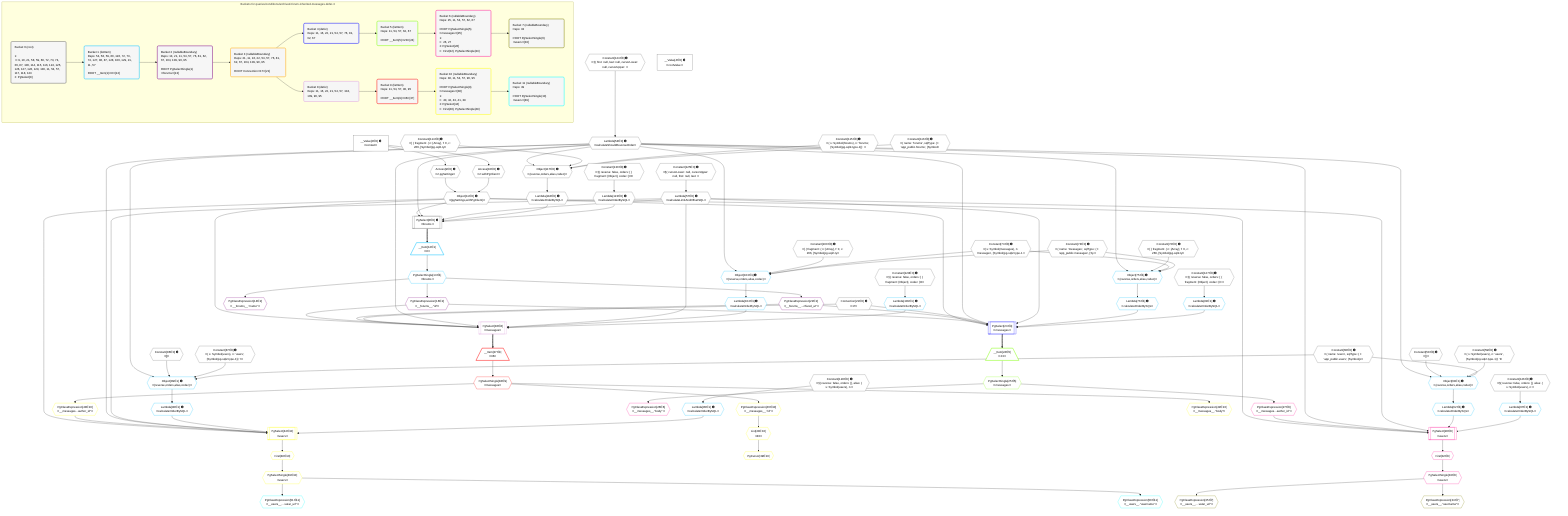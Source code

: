 %%{init: {'themeVariables': { 'fontSize': '12px'}}}%%
graph TD
    classDef path fill:#eee,stroke:#000,color:#000
    classDef plan fill:#fff,stroke-width:1px,color:#000
    classDef itemplan fill:#fff,stroke-width:2px,color:#000
    classDef unbatchedplan fill:#dff,stroke-width:1px,color:#000
    classDef sideeffectplan fill:#fcc,stroke-width:2px,color:#000
    classDef bucket fill:#f6f6f6,color:#000,stroke-width:2px,text-align:left


    %% plan dependencies
    PgSelect8[["PgSelect[8∈0] ➊<br />ᐸforumsᐳ"]]:::plan
    Object11{{"Object[11∈0] ➊<br />ᐸ{pgSettings,withPgClient}ᐳ"}}:::plan
    Lambda54{{"Lambda[54∈0] ➊<br />ᐸcalculateShouldReverseOrderᐳ"}}:::plan
    Lambda57{{"Lambda[57∈0] ➊<br />ᐸcalculateLimitAndOffsetSQLᐳ"}}:::plan
    Lambda118{{"Lambda[118∈0] ➊<br />ᐸcalculateOrderBySQLᐳ"}}:::plan
    Lambda123{{"Lambda[123∈0] ➊<br />ᐸcalculateOrderBySQLᐳ"}}:::plan
    Object11 & Lambda54 & Lambda57 & Lambda118 & Lambda123 --> PgSelect8
    Object117{{"Object[117∈0] ➊<br />ᐸ{reverse,orders,alias,codec}ᐳ"}}:::plan
    Constant114{{"Constant[114∈0] ➊<br />ᐸ[ { fragment: { n: [Array], f: 0, c: 266, [Symbol(pg-sql2-tyᐳ"}}:::plan
    Constant115{{"Constant[115∈0] ➊<br />ᐸ{ s: Symbol(forums), n: 'forums', [Symbol(pg-sql2-type-1)]: ᐳ"}}:::plan
    Constant116{{"Constant[116∈0] ➊<br />ᐸ{ name: 'forums', sqlType: { t: 'app_public.forums', [Symbolᐳ"}}:::plan
    Lambda54 & Constant114 & Constant115 & Constant116 --> Object117
    Access9{{"Access[9∈0] ➊<br />ᐸ2.pgSettingsᐳ"}}:::plan
    Access10{{"Access[10∈0] ➊<br />ᐸ2.withPgClientᐳ"}}:::plan
    Access9 & Access10 --> Object11
    __Value2["__Value[2∈0] ➊<br />ᐸcontextᐳ"]:::plan
    __Value2 --> Access9
    __Value2 --> Access10
    Constant124{{"Constant[124∈0] ➊<br />ᐸ§{ first: null, last: null, cursorLower: null, cursorUpper: ᐳ"}}:::plan
    Constant124 --> Lambda54
    Constant125{{"Constant[125∈0] ➊<br />ᐸ§{ cursorLower: null, cursorUpper: null, first: null, last: ᐳ"}}:::plan
    Constant125 --> Lambda57
    Object117 --> Lambda118
    Constant130{{"Constant[130∈0] ➊<br />ᐸ§{ reverse: false, orders: [ { fragment: [Object], codec: [Oᐳ"}}:::plan
    Constant130 --> Lambda123
    __Value4["__Value[4∈0] ➊<br />ᐸrootValueᐳ"]:::plan
    Connection21{{"Connection[21∈0] ➊<br />ᐸ17ᐳ"}}:::plan
    Constant58{{"Constant[58∈0] ➊<br />ᐸ[]ᐳ"}}:::plan
    Constant59{{"Constant[59∈0] ➊<br />ᐸ{ s: Symbol(users), n: 'users', [Symbol(pg-sql2-type-1)]: 'Iᐳ"}}:::plan
    Constant60{{"Constant[60∈0] ➊<br />ᐸ{ name: 'users', sqlType: { t: 'app_public.users', [Symbol(pᐳ"}}:::plan
    Constant72{{"Constant[72∈0] ➊<br />ᐸ[ { fragment: { n: [Array], f: 0, c: 266, [Symbol(pg-sql2-tyᐳ"}}:::plan
    Constant73{{"Constant[73∈0] ➊<br />ᐸ{ s: Symbol(messages), n: 'messages', [Symbol(pg-sql2-type-1ᐳ"}}:::plan
    Constant74{{"Constant[74∈0] ➊<br />ᐸ{ name: 'messages', sqlType: { t: 'app_public.messages', [Syᐳ"}}:::plan
    Constant86{{"Constant[86∈0] ➊<br />ᐸ[]ᐳ"}}:::plan
    Constant87{{"Constant[87∈0] ➊<br />ᐸ{ s: Symbol(users), n: 'users', [Symbol(pg-sql2-type-1)]: 'Iᐳ"}}:::plan
    Constant100{{"Constant[100∈0] ➊<br />ᐸ[ { fragment: { n: [Array], f: 0, c: 266, [Symbol(pg-sql2-tyᐳ"}}:::plan
    Constant126{{"Constant[126∈0] ➊<br />ᐸ§{ reverse: false, orders: [], alias: { s: Symbol(users), n:ᐳ"}}:::plan
    Constant127{{"Constant[127∈0] ➊<br />ᐸ§{ reverse: false, orders: [ { fragment: [Object], codec: [Oᐳ"}}:::plan
    Constant128{{"Constant[128∈0] ➊<br />ᐸ§{ reverse: false, orders: [], alias: { s: Symbol(users), n:ᐳ"}}:::plan
    Constant129{{"Constant[129∈0] ➊<br />ᐸ§{ reverse: false, orders: [ { fragment: [Object], codec: [Oᐳ"}}:::plan
    Object61{{"Object[61∈1] ➊<br />ᐸ{reverse,orders,alias,codec}ᐳ"}}:::plan
    Lambda54 & Constant58 & Constant59 & Constant60 --> Object61
    Object75{{"Object[75∈1] ➊<br />ᐸ{reverse,orders,alias,codec}ᐳ"}}:::plan
    Lambda54 & Constant72 & Constant73 & Constant74 --> Object75
    Object89{{"Object[89∈1] ➊<br />ᐸ{reverse,orders,alias,codec}ᐳ"}}:::plan
    Lambda54 & Constant86 & Constant87 & Constant60 --> Object89
    Object103{{"Object[103∈1] ➊<br />ᐸ{reverse,orders,alias,codec}ᐳ"}}:::plan
    Lambda54 & Constant100 & Constant73 & Constant74 --> Object103
    __Item12[/"__Item[12∈1]<br />ᐸ8ᐳ"\]:::itemplan
    PgSelect8 ==> __Item12
    PgSelectSingle13{{"PgSelectSingle[13∈1]<br />ᐸforumsᐳ"}}:::plan
    __Item12 --> PgSelectSingle13
    Lambda62{{"Lambda[62∈1] ➊<br />ᐸcalculateOrderBySQLᐳ"}}:::plan
    Object61 --> Lambda62
    Lambda67{{"Lambda[67∈1] ➊<br />ᐸcalculateOrderBySQLᐳ"}}:::plan
    Constant126 --> Lambda67
    Lambda76{{"Lambda[76∈1] ➊<br />ᐸcalculateOrderBySQLᐳ"}}:::plan
    Object75 --> Lambda76
    Lambda81{{"Lambda[81∈1] ➊<br />ᐸcalculateOrderBySQLᐳ"}}:::plan
    Constant127 --> Lambda81
    Lambda90{{"Lambda[90∈1] ➊<br />ᐸcalculateOrderBySQLᐳ"}}:::plan
    Object89 --> Lambda90
    Lambda95{{"Lambda[95∈1] ➊<br />ᐸcalculateOrderBySQLᐳ"}}:::plan
    Constant128 --> Lambda95
    Lambda104{{"Lambda[104∈1] ➊<br />ᐸcalculateOrderBySQLᐳ"}}:::plan
    Object103 --> Lambda104
    Lambda109{{"Lambda[109∈1] ➊<br />ᐸcalculateOrderBySQLᐳ"}}:::plan
    Constant129 --> Lambda109
    PgClassExpression14{{"PgClassExpression[14∈2]<br />ᐸ__forums__.”name”ᐳ"}}:::plan
    PgSelectSingle13 --> PgClassExpression14
    PgClassExpression16{{"PgClassExpression[16∈2]<br />ᐸ__forums__.”id”ᐳ"}}:::plan
    PgSelectSingle13 --> PgClassExpression16
    PgClassExpression22{{"PgClassExpression[22∈2]<br />ᐸ__forums__...chived_at”ᐳ"}}:::plan
    PgSelectSingle13 --> PgClassExpression22
    PgSelect23[["PgSelect[23∈4]<br />ᐸmessagesᐳ"]]:::plan
    Object11 & PgClassExpression16 & PgClassExpression22 & Connection21 & Lambda54 & Lambda57 & Lambda76 & Lambda81 --> PgSelect23
    __Item24[/"__Item[24∈5]<br />ᐸ23ᐳ"\]:::itemplan
    PgSelect23 ==> __Item24
    PgSelectSingle25{{"PgSelectSingle[25∈5]<br />ᐸmessagesᐳ"}}:::plan
    __Item24 --> PgSelectSingle25
    PgSelect28[["PgSelect[28∈6]<br />ᐸusersᐳ"]]:::plan
    PgClassExpression27{{"PgClassExpression[27∈6]<br />ᐸ__messages...author_id”ᐳ"}}:::plan
    Object11 & PgClassExpression27 & Lambda54 & Lambda57 & Lambda62 & Lambda67 --> PgSelect28
    PgClassExpression26{{"PgClassExpression[26∈6]<br />ᐸ__messages__.”body”ᐳ"}}:::plan
    PgSelectSingle25 --> PgClassExpression26
    PgSelectSingle25 --> PgClassExpression27
    First32{{"First[32∈6]"}}:::plan
    PgSelect28 --> First32
    PgSelectSingle33{{"PgSelectSingle[33∈6]<br />ᐸusersᐳ"}}:::plan
    First32 --> PgSelectSingle33
    PgClassExpression34{{"PgClassExpression[34∈7]<br />ᐸ__users__.”username”ᐳ"}}:::plan
    PgSelectSingle33 --> PgClassExpression34
    PgClassExpression35{{"PgClassExpression[35∈7]<br />ᐸ__users__....vatar_url”ᐳ"}}:::plan
    PgSelectSingle33 --> PgClassExpression35
    PgSelect36[["PgSelect[36∈8]<br />ᐸmessagesᐳ"]]:::plan
    Object11 & PgClassExpression16 & PgClassExpression22 & Connection21 & Lambda54 & Lambda57 & Lambda104 & Lambda109 --> PgSelect36
    __Item37[/"__Item[37∈9]<br />ᐸ36ᐳ"\]:::itemplan
    PgSelect36 ==> __Item37
    PgSelectSingle38{{"PgSelectSingle[38∈9]<br />ᐸmessagesᐳ"}}:::plan
    __Item37 --> PgSelectSingle38
    PgSelect44[["PgSelect[44∈10]<br />ᐸusersᐳ"]]:::plan
    PgClassExpression43{{"PgClassExpression[43∈10]<br />ᐸ__messages...author_id”ᐳ"}}:::plan
    Object11 & PgClassExpression43 & Lambda54 & Lambda57 & Lambda90 & Lambda95 --> PgSelect44
    PgCursor39{{"PgCursor[39∈10]"}}:::plan
    List41{{"List[41∈10]<br />ᐸ40ᐳ"}}:::plan
    List41 --> PgCursor39
    PgClassExpression40{{"PgClassExpression[40∈10]<br />ᐸ__messages__.”id”ᐳ"}}:::plan
    PgSelectSingle38 --> PgClassExpression40
    PgClassExpression40 --> List41
    PgClassExpression42{{"PgClassExpression[42∈10]<br />ᐸ__messages__.”body”ᐳ"}}:::plan
    PgSelectSingle38 --> PgClassExpression42
    PgSelectSingle38 --> PgClassExpression43
    First48{{"First[48∈10]"}}:::plan
    PgSelect44 --> First48
    PgSelectSingle49{{"PgSelectSingle[49∈10]<br />ᐸusersᐳ"}}:::plan
    First48 --> PgSelectSingle49
    PgClassExpression50{{"PgClassExpression[50∈11]<br />ᐸ__users__.”username”ᐳ"}}:::plan
    PgSelectSingle49 --> PgClassExpression50
    PgClassExpression51{{"PgClassExpression[51∈11]<br />ᐸ__users__....vatar_url”ᐳ"}}:::plan
    PgSelectSingle49 --> PgClassExpression51

    %% define steps

    subgraph "Buckets for queries/conditions/archived-forum-inherited-messages.defer-3"
    Bucket0("Bucket 0 (root)<br /><br />1: <br />ᐳ: 9, 10, 21, 58, 59, 60, 72, 73, 74, 86, 87, 100, 114, 115, 116, 124, 125, 126, 127, 128, 129, 130, 11, 54, 57, 117, 118, 123<br />2: PgSelect[8]"):::bucket
    classDef bucket0 stroke:#696969
    class Bucket0,__Value2,__Value4,PgSelect8,Access9,Access10,Object11,Connection21,Lambda54,Lambda57,Constant58,Constant59,Constant60,Constant72,Constant73,Constant74,Constant86,Constant87,Constant100,Constant114,Constant115,Constant116,Object117,Lambda118,Lambda123,Constant124,Constant125,Constant126,Constant127,Constant128,Constant129,Constant130 bucket0
    Bucket1("Bucket 1 (listItem)<br />Deps: 54, 58, 59, 60, 126, 72, 73, 74, 127, 86, 87, 128, 100, 129, 21, 11, 57<br /><br />ROOT __Item{1}ᐸ8ᐳ[12]"):::bucket
    classDef bucket1 stroke:#00bfff
    class Bucket1,__Item12,PgSelectSingle13,Object61,Lambda62,Lambda67,Object75,Lambda76,Lambda81,Object89,Lambda90,Lambda95,Object103,Lambda104,Lambda109 bucket1
    Bucket2("Bucket 2 (nullableBoundary)<br />Deps: 13, 21, 11, 54, 57, 76, 81, 62, 67, 104, 109, 90, 95<br /><br />ROOT PgSelectSingle{1}ᐸforumsᐳ[13]"):::bucket
    classDef bucket2 stroke:#7f007f
    class Bucket2,PgClassExpression14,PgClassExpression16,PgClassExpression22 bucket2
    Bucket3("Bucket 3 (nullableBoundary)<br />Deps: 21, 11, 16, 22, 54, 57, 76, 81, 62, 67, 104, 109, 90, 95<br /><br />ROOT Connectionᐸ17ᐳ[21]"):::bucket
    classDef bucket3 stroke:#ffa500
    class Bucket3 bucket3
    Bucket4("Bucket 4 (defer)<br />Deps: 11, 16, 22, 21, 54, 57, 76, 81, 62, 67"):::bucket
    classDef bucket4 stroke:#0000ff
    class Bucket4,PgSelect23 bucket4
    Bucket5("Bucket 5 (listItem)<br />Deps: 11, 54, 57, 62, 67<br /><br />ROOT __Item{5}ᐸ23ᐳ[24]"):::bucket
    classDef bucket5 stroke:#7fff00
    class Bucket5,__Item24,PgSelectSingle25 bucket5
    Bucket6("Bucket 6 (nullableBoundary)<br />Deps: 25, 11, 54, 57, 62, 67<br /><br />ROOT PgSelectSingle{5}ᐸmessagesᐳ[25]<br />1: <br />ᐳ: 26, 27<br />2: PgSelect[28]<br />ᐳ: First[32], PgSelectSingle[33]"):::bucket
    classDef bucket6 stroke:#ff1493
    class Bucket6,PgClassExpression26,PgClassExpression27,PgSelect28,First32,PgSelectSingle33 bucket6
    Bucket7("Bucket 7 (nullableBoundary)<br />Deps: 33<br /><br />ROOT PgSelectSingle{6}ᐸusersᐳ[33]"):::bucket
    classDef bucket7 stroke:#808000
    class Bucket7,PgClassExpression34,PgClassExpression35 bucket7
    Bucket8("Bucket 8 (defer)<br />Deps: 11, 16, 22, 21, 54, 57, 104, 109, 90, 95"):::bucket
    classDef bucket8 stroke:#dda0dd
    class Bucket8,PgSelect36 bucket8
    Bucket9("Bucket 9 (listItem)<br />Deps: 11, 54, 57, 90, 95<br /><br />ROOT __Item{9}ᐸ36ᐳ[37]"):::bucket
    classDef bucket9 stroke:#ff0000
    class Bucket9,__Item37,PgSelectSingle38 bucket9
    Bucket10("Bucket 10 (nullableBoundary)<br />Deps: 38, 11, 54, 57, 90, 95<br /><br />ROOT PgSelectSingle{9}ᐸmessagesᐳ[38]<br />1: <br />ᐳ: 40, 42, 43, 41, 39<br />2: PgSelect[44]<br />ᐳ: First[48], PgSelectSingle[49]"):::bucket
    classDef bucket10 stroke:#ffff00
    class Bucket10,PgCursor39,PgClassExpression40,List41,PgClassExpression42,PgClassExpression43,PgSelect44,First48,PgSelectSingle49 bucket10
    Bucket11("Bucket 11 (nullableBoundary)<br />Deps: 49<br /><br />ROOT PgSelectSingle{10}ᐸusersᐳ[49]"):::bucket
    classDef bucket11 stroke:#00ffff
    class Bucket11,PgClassExpression50,PgClassExpression51 bucket11
    Bucket0 --> Bucket1
    Bucket1 --> Bucket2
    Bucket2 --> Bucket3
    Bucket3 --> Bucket4 & Bucket8
    Bucket4 --> Bucket5
    Bucket5 --> Bucket6
    Bucket6 --> Bucket7
    Bucket8 --> Bucket9
    Bucket9 --> Bucket10
    Bucket10 --> Bucket11
    end
